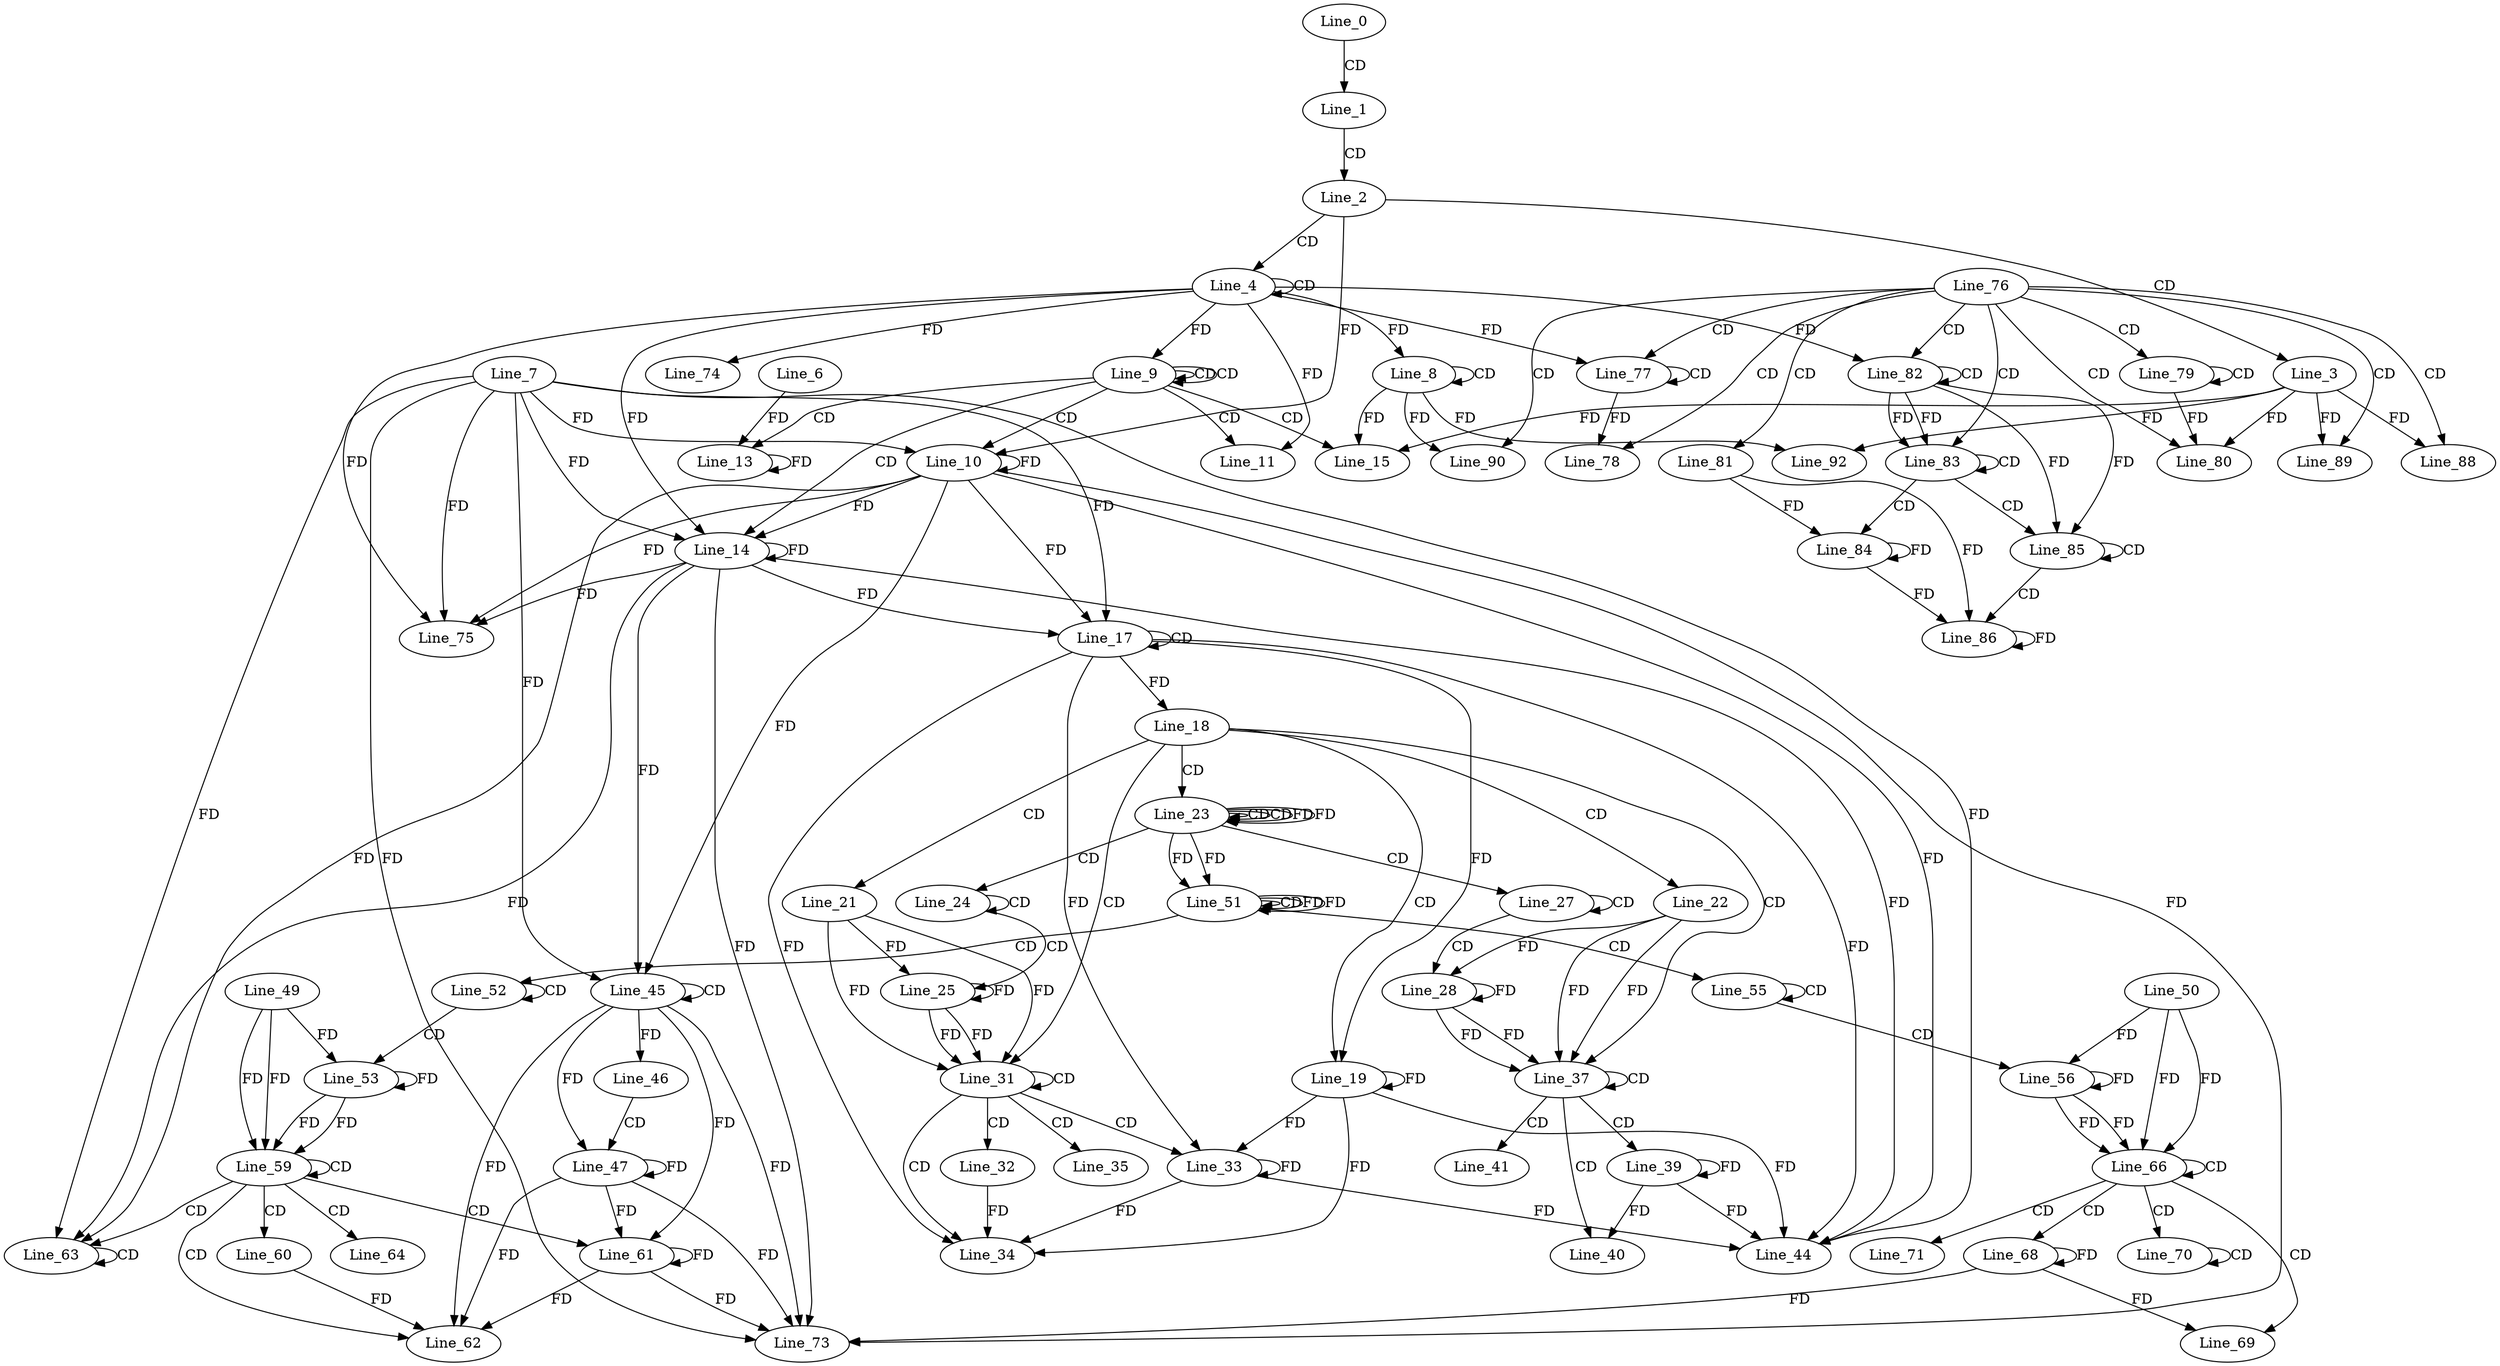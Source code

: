 digraph G {
  Line_0;
  Line_1;
  Line_2;
  Line_3;
  Line_4;
  Line_4;
  Line_8;
  Line_8;
  Line_9;
  Line_9;
  Line_9;
  Line_10;
  Line_7;
  Line_10;
  Line_11;
  Line_13;
  Line_6;
  Line_14;
  Line_14;
  Line_15;
  Line_15;
  Line_17;
  Line_17;
  Line_18;
  Line_19;
  Line_21;
  Line_22;
  Line_23;
  Line_23;
  Line_23;
  Line_24;
  Line_24;
  Line_25;
  Line_27;
  Line_27;
  Line_28;
  Line_31;
  Line_31;
  Line_32;
  Line_33;
  Line_34;
  Line_35;
  Line_37;
  Line_37;
  Line_39;
  Line_40;
  Line_41;
  Line_44;
  Line_45;
  Line_45;
  Line_46;
  Line_47;
  Line_51;
  Line_51;
  Line_51;
  Line_52;
  Line_52;
  Line_53;
  Line_49;
  Line_55;
  Line_55;
  Line_56;
  Line_50;
  Line_59;
  Line_59;
  Line_60;
  Line_61;
  Line_62;
  Line_63;
  Line_63;
  Line_64;
  Line_66;
  Line_66;
  Line_68;
  Line_69;
  Line_70;
  Line_70;
  Line_71;
  Line_73;
  Line_74;
  Line_75;
  Line_76;
  Line_77;
  Line_77;
  Line_78;
  Line_79;
  Line_79;
  Line_80;
  Line_81;
  Line_82;
  Line_82;
  Line_83;
  Line_83;
  Line_84;
  Line_85;
  Line_85;
  Line_86;
  Line_88;
  Line_89;
  Line_90;
  Line_92;
  Line_92;
  Line_92;
  Line_0 -> Line_1 [ label="CD" ];
  Line_1 -> Line_2 [ label="CD" ];
  Line_2 -> Line_3 [ label="CD" ];
  Line_2 -> Line_4 [ label="CD" ];
  Line_4 -> Line_4 [ label="CD" ];
  Line_8 -> Line_8 [ label="CD" ];
  Line_4 -> Line_8 [ label="FD" ];
  Line_9 -> Line_9 [ label="CD" ];
  Line_9 -> Line_9 [ label="CD" ];
  Line_4 -> Line_9 [ label="FD" ];
  Line_9 -> Line_10 [ label="CD" ];
  Line_7 -> Line_10 [ label="FD" ];
  Line_10 -> Line_10 [ label="FD" ];
  Line_2 -> Line_10 [ label="FD" ];
  Line_9 -> Line_11 [ label="CD" ];
  Line_4 -> Line_11 [ label="FD" ];
  Line_9 -> Line_13 [ label="CD" ];
  Line_6 -> Line_13 [ label="FD" ];
  Line_13 -> Line_13 [ label="FD" ];
  Line_9 -> Line_14 [ label="CD" ];
  Line_7 -> Line_14 [ label="FD" ];
  Line_10 -> Line_14 [ label="FD" ];
  Line_14 -> Line_14 [ label="FD" ];
  Line_4 -> Line_14 [ label="FD" ];
  Line_9 -> Line_15 [ label="CD" ];
  Line_3 -> Line_15 [ label="FD" ];
  Line_8 -> Line_15 [ label="FD" ];
  Line_17 -> Line_17 [ label="CD" ];
  Line_7 -> Line_17 [ label="FD" ];
  Line_10 -> Line_17 [ label="FD" ];
  Line_14 -> Line_17 [ label="FD" ];
  Line_17 -> Line_18 [ label="FD" ];
  Line_18 -> Line_19 [ label="CD" ];
  Line_17 -> Line_19 [ label="FD" ];
  Line_19 -> Line_19 [ label="FD" ];
  Line_18 -> Line_21 [ label="CD" ];
  Line_18 -> Line_22 [ label="CD" ];
  Line_18 -> Line_23 [ label="CD" ];
  Line_23 -> Line_23 [ label="CD" ];
  Line_23 -> Line_23 [ label="CD" ];
  Line_23 -> Line_23 [ label="FD" ];
  Line_23 -> Line_24 [ label="CD" ];
  Line_24 -> Line_24 [ label="CD" ];
  Line_24 -> Line_25 [ label="CD" ];
  Line_25 -> Line_25 [ label="FD" ];
  Line_21 -> Line_25 [ label="FD" ];
  Line_23 -> Line_27 [ label="CD" ];
  Line_27 -> Line_27 [ label="CD" ];
  Line_27 -> Line_28 [ label="CD" ];
  Line_28 -> Line_28 [ label="FD" ];
  Line_22 -> Line_28 [ label="FD" ];
  Line_18 -> Line_31 [ label="CD" ];
  Line_25 -> Line_31 [ label="FD" ];
  Line_21 -> Line_31 [ label="FD" ];
  Line_31 -> Line_31 [ label="CD" ];
  Line_25 -> Line_31 [ label="FD" ];
  Line_21 -> Line_31 [ label="FD" ];
  Line_31 -> Line_32 [ label="CD" ];
  Line_31 -> Line_33 [ label="CD" ];
  Line_17 -> Line_33 [ label="FD" ];
  Line_19 -> Line_33 [ label="FD" ];
  Line_33 -> Line_33 [ label="FD" ];
  Line_31 -> Line_34 [ label="CD" ];
  Line_32 -> Line_34 [ label="FD" ];
  Line_17 -> Line_34 [ label="FD" ];
  Line_19 -> Line_34 [ label="FD" ];
  Line_33 -> Line_34 [ label="FD" ];
  Line_31 -> Line_35 [ label="CD" ];
  Line_18 -> Line_37 [ label="CD" ];
  Line_28 -> Line_37 [ label="FD" ];
  Line_22 -> Line_37 [ label="FD" ];
  Line_37 -> Line_37 [ label="CD" ];
  Line_28 -> Line_37 [ label="FD" ];
  Line_22 -> Line_37 [ label="FD" ];
  Line_37 -> Line_39 [ label="CD" ];
  Line_39 -> Line_39 [ label="FD" ];
  Line_37 -> Line_40 [ label="CD" ];
  Line_39 -> Line_40 [ label="FD" ];
  Line_37 -> Line_41 [ label="CD" ];
  Line_7 -> Line_44 [ label="FD" ];
  Line_10 -> Line_44 [ label="FD" ];
  Line_14 -> Line_44 [ label="FD" ];
  Line_17 -> Line_44 [ label="FD" ];
  Line_19 -> Line_44 [ label="FD" ];
  Line_33 -> Line_44 [ label="FD" ];
  Line_39 -> Line_44 [ label="FD" ];
  Line_45 -> Line_45 [ label="CD" ];
  Line_7 -> Line_45 [ label="FD" ];
  Line_10 -> Line_45 [ label="FD" ];
  Line_14 -> Line_45 [ label="FD" ];
  Line_45 -> Line_46 [ label="FD" ];
  Line_46 -> Line_47 [ label="CD" ];
  Line_45 -> Line_47 [ label="FD" ];
  Line_47 -> Line_47 [ label="FD" ];
  Line_23 -> Line_51 [ label="FD" ];
  Line_51 -> Line_51 [ label="CD" ];
  Line_51 -> Line_51 [ label="FD" ];
  Line_23 -> Line_51 [ label="FD" ];
  Line_51 -> Line_52 [ label="CD" ];
  Line_52 -> Line_52 [ label="CD" ];
  Line_52 -> Line_53 [ label="CD" ];
  Line_53 -> Line_53 [ label="FD" ];
  Line_49 -> Line_53 [ label="FD" ];
  Line_51 -> Line_55 [ label="CD" ];
  Line_55 -> Line_55 [ label="CD" ];
  Line_55 -> Line_56 [ label="CD" ];
  Line_56 -> Line_56 [ label="FD" ];
  Line_50 -> Line_56 [ label="FD" ];
  Line_53 -> Line_59 [ label="FD" ];
  Line_49 -> Line_59 [ label="FD" ];
  Line_59 -> Line_59 [ label="CD" ];
  Line_53 -> Line_59 [ label="FD" ];
  Line_49 -> Line_59 [ label="FD" ];
  Line_59 -> Line_60 [ label="CD" ];
  Line_59 -> Line_61 [ label="CD" ];
  Line_45 -> Line_61 [ label="FD" ];
  Line_47 -> Line_61 [ label="FD" ];
  Line_61 -> Line_61 [ label="FD" ];
  Line_59 -> Line_62 [ label="CD" ];
  Line_60 -> Line_62 [ label="FD" ];
  Line_45 -> Line_62 [ label="FD" ];
  Line_47 -> Line_62 [ label="FD" ];
  Line_61 -> Line_62 [ label="FD" ];
  Line_59 -> Line_63 [ label="CD" ];
  Line_63 -> Line_63 [ label="CD" ];
  Line_7 -> Line_63 [ label="FD" ];
  Line_10 -> Line_63 [ label="FD" ];
  Line_14 -> Line_63 [ label="FD" ];
  Line_59 -> Line_64 [ label="CD" ];
  Line_56 -> Line_66 [ label="FD" ];
  Line_50 -> Line_66 [ label="FD" ];
  Line_66 -> Line_66 [ label="CD" ];
  Line_56 -> Line_66 [ label="FD" ];
  Line_50 -> Line_66 [ label="FD" ];
  Line_66 -> Line_68 [ label="CD" ];
  Line_68 -> Line_68 [ label="FD" ];
  Line_66 -> Line_69 [ label="CD" ];
  Line_68 -> Line_69 [ label="FD" ];
  Line_66 -> Line_70 [ label="CD" ];
  Line_70 -> Line_70 [ label="CD" ];
  Line_66 -> Line_71 [ label="CD" ];
  Line_7 -> Line_73 [ label="FD" ];
  Line_10 -> Line_73 [ label="FD" ];
  Line_14 -> Line_73 [ label="FD" ];
  Line_45 -> Line_73 [ label="FD" ];
  Line_47 -> Line_73 [ label="FD" ];
  Line_61 -> Line_73 [ label="FD" ];
  Line_68 -> Line_73 [ label="FD" ];
  Line_4 -> Line_74 [ label="FD" ];
  Line_4 -> Line_75 [ label="FD" ];
  Line_7 -> Line_75 [ label="FD" ];
  Line_10 -> Line_75 [ label="FD" ];
  Line_14 -> Line_75 [ label="FD" ];
  Line_76 -> Line_77 [ label="CD" ];
  Line_77 -> Line_77 [ label="CD" ];
  Line_4 -> Line_77 [ label="FD" ];
  Line_76 -> Line_78 [ label="CD" ];
  Line_77 -> Line_78 [ label="FD" ];
  Line_76 -> Line_79 [ label="CD" ];
  Line_79 -> Line_79 [ label="CD" ];
  Line_76 -> Line_80 [ label="CD" ];
  Line_3 -> Line_80 [ label="FD" ];
  Line_79 -> Line_80 [ label="FD" ];
  Line_76 -> Line_81 [ label="CD" ];
  Line_76 -> Line_82 [ label="CD" ];
  Line_82 -> Line_82 [ label="CD" ];
  Line_4 -> Line_82 [ label="FD" ];
  Line_76 -> Line_83 [ label="CD" ];
  Line_82 -> Line_83 [ label="FD" ];
  Line_83 -> Line_83 [ label="CD" ];
  Line_82 -> Line_83 [ label="FD" ];
  Line_83 -> Line_84 [ label="CD" ];
  Line_81 -> Line_84 [ label="FD" ];
  Line_84 -> Line_84 [ label="FD" ];
  Line_83 -> Line_85 [ label="CD" ];
  Line_82 -> Line_85 [ label="FD" ];
  Line_85 -> Line_85 [ label="CD" ];
  Line_82 -> Line_85 [ label="FD" ];
  Line_85 -> Line_86 [ label="CD" ];
  Line_81 -> Line_86 [ label="FD" ];
  Line_84 -> Line_86 [ label="FD" ];
  Line_86 -> Line_86 [ label="FD" ];
  Line_76 -> Line_88 [ label="CD" ];
  Line_3 -> Line_88 [ label="FD" ];
  Line_76 -> Line_89 [ label="CD" ];
  Line_3 -> Line_89 [ label="FD" ];
  Line_76 -> Line_90 [ label="CD" ];
  Line_8 -> Line_90 [ label="FD" ];
  Line_8 -> Line_92 [ label="FD" ];
  Line_3 -> Line_92 [ label="FD" ];
  Line_23 -> Line_23 [ label="FD" ];
  Line_51 -> Line_51 [ label="FD" ];
}
